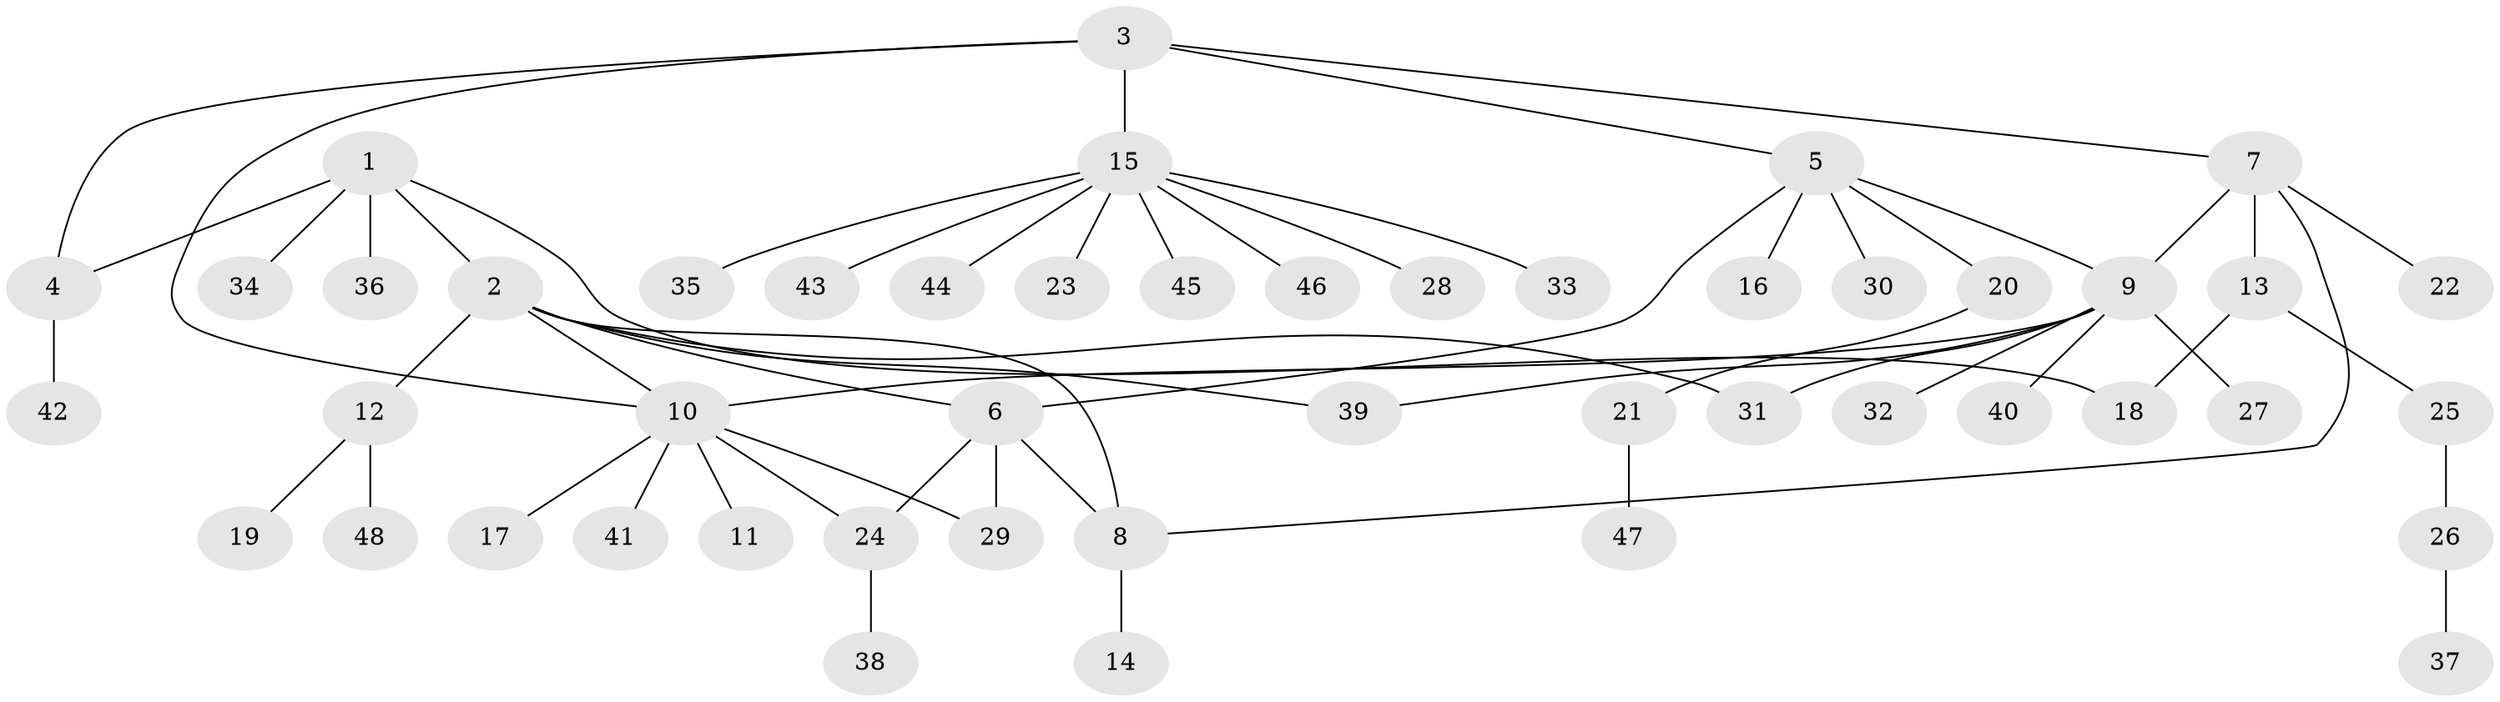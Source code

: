 // Generated by graph-tools (version 1.1) at 2025/11/02/27/25 16:11:34]
// undirected, 48 vertices, 58 edges
graph export_dot {
graph [start="1"]
  node [color=gray90,style=filled];
  1;
  2;
  3;
  4;
  5;
  6;
  7;
  8;
  9;
  10;
  11;
  12;
  13;
  14;
  15;
  16;
  17;
  18;
  19;
  20;
  21;
  22;
  23;
  24;
  25;
  26;
  27;
  28;
  29;
  30;
  31;
  32;
  33;
  34;
  35;
  36;
  37;
  38;
  39;
  40;
  41;
  42;
  43;
  44;
  45;
  46;
  47;
  48;
  1 -- 2;
  1 -- 4;
  1 -- 18;
  1 -- 34;
  1 -- 36;
  2 -- 6;
  2 -- 8;
  2 -- 10;
  2 -- 12;
  2 -- 31;
  2 -- 39;
  3 -- 4;
  3 -- 5;
  3 -- 7;
  3 -- 10;
  3 -- 15;
  4 -- 42;
  5 -- 6;
  5 -- 9;
  5 -- 16;
  5 -- 20;
  5 -- 30;
  6 -- 8;
  6 -- 24;
  6 -- 29;
  7 -- 8;
  7 -- 9;
  7 -- 13;
  7 -- 22;
  8 -- 14;
  9 -- 10;
  9 -- 27;
  9 -- 31;
  9 -- 32;
  9 -- 39;
  9 -- 40;
  10 -- 11;
  10 -- 17;
  10 -- 24;
  10 -- 29;
  10 -- 41;
  12 -- 19;
  12 -- 48;
  13 -- 18;
  13 -- 25;
  15 -- 23;
  15 -- 28;
  15 -- 33;
  15 -- 35;
  15 -- 43;
  15 -- 44;
  15 -- 45;
  15 -- 46;
  20 -- 21;
  21 -- 47;
  24 -- 38;
  25 -- 26;
  26 -- 37;
}
